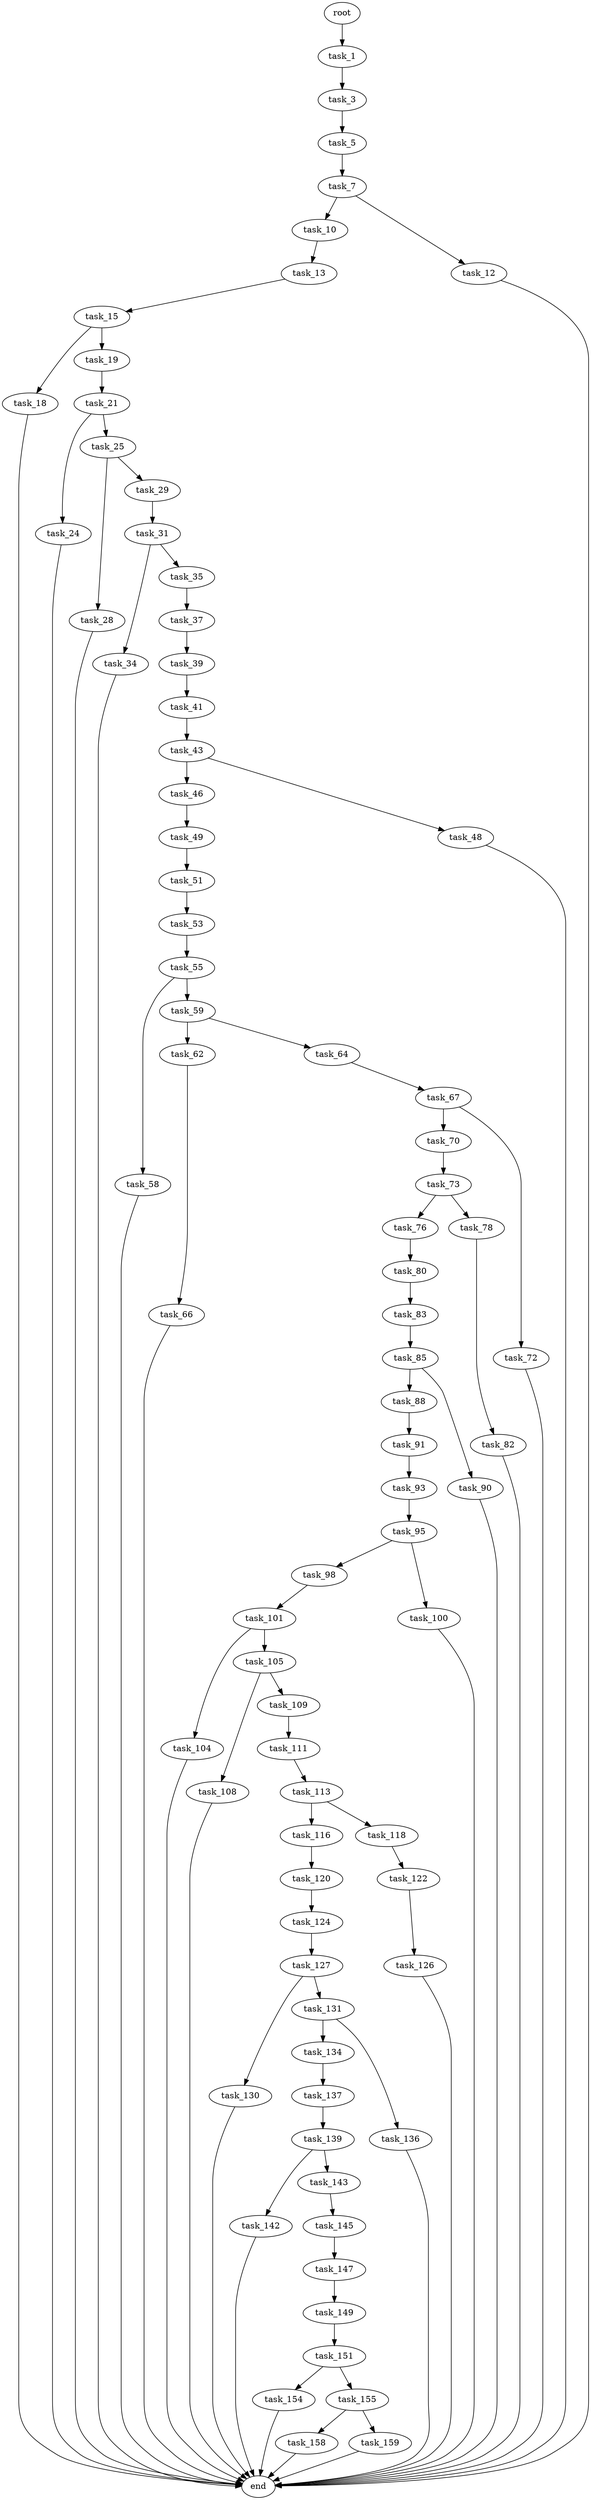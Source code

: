 digraph G {
  root [size="0.000000"];
  task_1 [size="28991029248.000000"];
  task_3 [size="12552212833.000000"];
  task_5 [size="8589934592.000000"];
  task_7 [size="1333000613574.000000"];
  task_10 [size="104281451340.000000"];
  task_12 [size="328142726043.000000"];
  task_13 [size="159773005164.000000"];
  end [size="0.000000"];
  task_15 [size="11012948025.000000"];
  task_18 [size="919542897813.000000"];
  task_19 [size="17403969872.000000"];
  task_21 [size="134217728000.000000"];
  task_24 [size="523992355.000000"];
  task_25 [size="782757789696.000000"];
  task_28 [size="8589934592.000000"];
  task_29 [size="515981585604.000000"];
  task_31 [size="782757789696.000000"];
  task_34 [size="12313122441.000000"];
  task_35 [size="45362339028.000000"];
  task_37 [size="68719476736.000000"];
  task_39 [size="1073741824000.000000"];
  task_41 [size="4394549118.000000"];
  task_43 [size="682004701300.000000"];
  task_46 [size="231928233984.000000"];
  task_48 [size="25241446962.000000"];
  task_49 [size="1073741824000.000000"];
  task_51 [size="1130437651478.000000"];
  task_53 [size="862416927112.000000"];
  task_55 [size="129386587536.000000"];
  task_58 [size="418829268780.000000"];
  task_59 [size="95671383827.000000"];
  task_62 [size="782757789696.000000"];
  task_64 [size="14986697704.000000"];
  task_66 [size="368293445632.000000"];
  task_67 [size="622072621015.000000"];
  task_70 [size="17129675810.000000"];
  task_72 [size="134217728000.000000"];
  task_73 [size="218956203884.000000"];
  task_76 [size="33338504031.000000"];
  task_78 [size="145734992112.000000"];
  task_80 [size="42598054657.000000"];
  task_82 [size="1297207584.000000"];
  task_83 [size="1698615253.000000"];
  task_85 [size="116896183650.000000"];
  task_88 [size="1537102528.000000"];
  task_90 [size="676630061120.000000"];
  task_91 [size="782757789696.000000"];
  task_93 [size="44849522512.000000"];
  task_95 [size="179007131732.000000"];
  task_98 [size="6714191943.000000"];
  task_100 [size="14436885930.000000"];
  task_101 [size="7056147640.000000"];
  task_104 [size="6216217783.000000"];
  task_105 [size="10699187706.000000"];
  task_108 [size="12218463292.000000"];
  task_109 [size="1073741824000.000000"];
  task_111 [size="18977845758.000000"];
  task_113 [size="107552833956.000000"];
  task_116 [size="23602711674.000000"];
  task_118 [size="28991029248.000000"];
  task_120 [size="14459818272.000000"];
  task_122 [size="368293445632.000000"];
  task_124 [size="32987011625.000000"];
  task_126 [size="8589934592.000000"];
  task_127 [size="18431633341.000000"];
  task_130 [size="1073741824000.000000"];
  task_131 [size="1817324527.000000"];
  task_134 [size="549755813888.000000"];
  task_136 [size="15226047551.000000"];
  task_137 [size="2969987929.000000"];
  task_139 [size="3532050969.000000"];
  task_142 [size="28991029248.000000"];
  task_143 [size="310547521290.000000"];
  task_145 [size="284747439059.000000"];
  task_147 [size="231928233984.000000"];
  task_149 [size="11760662939.000000"];
  task_151 [size="656933329234.000000"];
  task_154 [size="550751332134.000000"];
  task_155 [size="11526264449.000000"];
  task_158 [size="1167028986151.000000"];
  task_159 [size="36020105124.000000"];

  root -> task_1 [size="1.000000"];
  task_1 -> task_3 [size="75497472.000000"];
  task_3 -> task_5 [size="301989888.000000"];
  task_5 -> task_7 [size="33554432.000000"];
  task_7 -> task_10 [size="838860800.000000"];
  task_7 -> task_12 [size="838860800.000000"];
  task_10 -> task_13 [size="134217728.000000"];
  task_12 -> end [size="1.000000"];
  task_13 -> task_15 [size="134217728.000000"];
  task_15 -> task_18 [size="209715200.000000"];
  task_15 -> task_19 [size="209715200.000000"];
  task_18 -> end [size="1.000000"];
  task_19 -> task_21 [size="301989888.000000"];
  task_21 -> task_24 [size="209715200.000000"];
  task_21 -> task_25 [size="209715200.000000"];
  task_24 -> end [size="1.000000"];
  task_25 -> task_28 [size="679477248.000000"];
  task_25 -> task_29 [size="679477248.000000"];
  task_28 -> end [size="1.000000"];
  task_29 -> task_31 [size="411041792.000000"];
  task_31 -> task_34 [size="679477248.000000"];
  task_31 -> task_35 [size="679477248.000000"];
  task_34 -> end [size="1.000000"];
  task_35 -> task_37 [size="33554432.000000"];
  task_37 -> task_39 [size="134217728.000000"];
  task_39 -> task_41 [size="838860800.000000"];
  task_41 -> task_43 [size="301989888.000000"];
  task_43 -> task_46 [size="536870912.000000"];
  task_43 -> task_48 [size="536870912.000000"];
  task_46 -> task_49 [size="301989888.000000"];
  task_48 -> end [size="1.000000"];
  task_49 -> task_51 [size="838860800.000000"];
  task_51 -> task_53 [size="679477248.000000"];
  task_53 -> task_55 [size="536870912.000000"];
  task_55 -> task_58 [size="134217728.000000"];
  task_55 -> task_59 [size="134217728.000000"];
  task_58 -> end [size="1.000000"];
  task_59 -> task_62 [size="75497472.000000"];
  task_59 -> task_64 [size="75497472.000000"];
  task_62 -> task_66 [size="679477248.000000"];
  task_64 -> task_67 [size="301989888.000000"];
  task_66 -> end [size="1.000000"];
  task_67 -> task_70 [size="411041792.000000"];
  task_67 -> task_72 [size="411041792.000000"];
  task_70 -> task_73 [size="301989888.000000"];
  task_72 -> end [size="1.000000"];
  task_73 -> task_76 [size="209715200.000000"];
  task_73 -> task_78 [size="209715200.000000"];
  task_76 -> task_80 [size="33554432.000000"];
  task_78 -> task_82 [size="134217728.000000"];
  task_80 -> task_83 [size="75497472.000000"];
  task_82 -> end [size="1.000000"];
  task_83 -> task_85 [size="33554432.000000"];
  task_85 -> task_88 [size="301989888.000000"];
  task_85 -> task_90 [size="301989888.000000"];
  task_88 -> task_91 [size="33554432.000000"];
  task_90 -> end [size="1.000000"];
  task_91 -> task_93 [size="679477248.000000"];
  task_93 -> task_95 [size="838860800.000000"];
  task_95 -> task_98 [size="838860800.000000"];
  task_95 -> task_100 [size="838860800.000000"];
  task_98 -> task_101 [size="209715200.000000"];
  task_100 -> end [size="1.000000"];
  task_101 -> task_104 [size="411041792.000000"];
  task_101 -> task_105 [size="411041792.000000"];
  task_104 -> end [size="1.000000"];
  task_105 -> task_108 [size="301989888.000000"];
  task_105 -> task_109 [size="301989888.000000"];
  task_108 -> end [size="1.000000"];
  task_109 -> task_111 [size="838860800.000000"];
  task_111 -> task_113 [size="33554432.000000"];
  task_113 -> task_116 [size="209715200.000000"];
  task_113 -> task_118 [size="209715200.000000"];
  task_116 -> task_120 [size="411041792.000000"];
  task_118 -> task_122 [size="75497472.000000"];
  task_120 -> task_124 [size="536870912.000000"];
  task_122 -> task_126 [size="411041792.000000"];
  task_124 -> task_127 [size="838860800.000000"];
  task_126 -> end [size="1.000000"];
  task_127 -> task_130 [size="411041792.000000"];
  task_127 -> task_131 [size="411041792.000000"];
  task_130 -> end [size="1.000000"];
  task_131 -> task_134 [size="33554432.000000"];
  task_131 -> task_136 [size="33554432.000000"];
  task_134 -> task_137 [size="536870912.000000"];
  task_136 -> end [size="1.000000"];
  task_137 -> task_139 [size="75497472.000000"];
  task_139 -> task_142 [size="75497472.000000"];
  task_139 -> task_143 [size="75497472.000000"];
  task_142 -> end [size="1.000000"];
  task_143 -> task_145 [size="411041792.000000"];
  task_145 -> task_147 [size="209715200.000000"];
  task_147 -> task_149 [size="301989888.000000"];
  task_149 -> task_151 [size="33554432.000000"];
  task_151 -> task_154 [size="838860800.000000"];
  task_151 -> task_155 [size="838860800.000000"];
  task_154 -> end [size="1.000000"];
  task_155 -> task_158 [size="679477248.000000"];
  task_155 -> task_159 [size="679477248.000000"];
  task_158 -> end [size="1.000000"];
  task_159 -> end [size="1.000000"];
}
